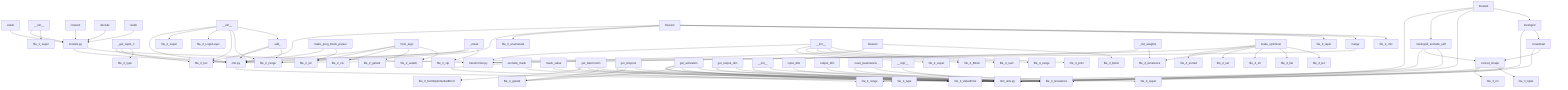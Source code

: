 graph TD
    file_1["models.py"]
    file_1_swish["swish"]
    file_1_swish --> file_1
    file_1___init__["__init__"]
    file_1___init__ --> file_1
    file_1___init__ --> file_1_super
    file_1_forward["forward"]
    file_1_forward --> file_1
    file_1_decode["decode"]
    file_1_decode --> file_1
    file_1_randn["randn"]
    file_1_randn --> file_1
    file_1 --> file_2
    file_2["nlm.py"]
    file_2__get_tuple_n["_get_tuple_n"]
    file_2__get_tuple_n --> file_2
    file_2__get_tuple_n --> file_2_len
    file_2__get_tuple_n --> file_2_type
    file_2___init__["__init__"]
    file_2___init__ --> file_2
    file_2___init__ --> file_2_super
    file_2___init__ --> file_2_LogicLayer
    file_2___init__ --> file_2_len
    file_2___init__ --> file_2_range
    file_2___init__ --> file_2_add_
    file_2_forward["forward"]
    file_2_forward --> file_2
    file_2_forward --> file_2_range
    file_2_forward --> file_2_enumerate
    file_2_forward --> file_2_layer
    file_2_forward --> file_2_merge
    file_2_forward --> file_2_min
    file_2_make_prog_block_parser["make_prog_block_parser"]
    file_2_make_prog_block_parser --> file_2
    file_2_make_prog_block_parser --> file_2_str
    file_2_from_args["from_args"]
    file_2_from_args --> file_2
    file_2_from_args --> file_2_str
    file_2_from_args --> file_2_cls
    file_2_from_args --> file_2_getattr
    file_2_from_args --> file_2_setattr
    file_2__mask["_mask"]
    file_2__mask --> file_2
    file_2__mask --> file_2_len
    file_2__mask --> file_2_zip
    file_2_add_["add_"]
    file_2_add_ --> file_2
    file_2_add_ --> file_2_len
    file_2_add_ --> file_2_range
    file_2_merge["merge"]
    file_2_merge --> file_2
    file_2 --> file_3
    file_3["nlm_utils.py"]
    file_3_broadcast["broadcast"]
    file_3_broadcast --> file_3
    file_3_broadcast --> file_3_concat_shape
    file_3_concat_shape["concat_shape"]
    file_3_concat_shape --> file_3
    file_3_concat_shape --> file_3_int
    file_3_concat_shape --> file_3_tuple
    file_3_concat_shape --> file_3_isinstance
    file_3_meshgrid["meshgrid"]
    file_3_meshgrid --> file_3
    file_3_meshgrid --> file_3_broadcast
    file_3_meshgrid_exclude_self["meshgrid_exclude_self"]
    file_3_meshgrid_exclude_self --> file_3
    file_3_meshgrid_exclude_self --> file_3_concat_shape
    file_3_meshgrid_exclude_self --> file_3_range
    file_3_exclude_mask["exclude_mask"]
    file_3_exclude_mask --> file_3
    file_3_exclude_mask --> file_3_range
    file_3_mask_value["mask_value"]
    file_3_mask_value --> file_3
    file_3_get_batcnnorm["get_batcnnorm"]
    file_3_get_batcnnorm --> file_3
    file_3_get_batcnnorm --> file_3_NotImplementedError
    file_3_get_batcnnorm --> file_3_ValueError
    file_3_get_batcnnorm --> file_3_getattr
    file_3_get_batcnnorm --> file_3_isinstance
    file_3_get_dropout["get_dropout"]
    file_3_get_dropout --> file_3
    file_3_get_dropout --> file_3_getattr
    file_3_get_dropout --> file_3_isinstance
    file_3_get_activation["get_activation"]
    file_3_get_activation --> file_3
    file_3_get_activation --> file_3_ValueError
    file_3_get_activation --> file_3_getattr
    file_3_get_activation --> file_3_type
    file_3_get_activation --> file_3_isinstance
    file_3_get_output_dim["get_output_dim"]
    file_3_get_output_dim --> file_3
    file_3_get_output_dim --> file_3_ValueError
    file_3___init__["__init__"]
    file_3___init__ --> file_3
    file_3___init__ --> file_3_super
    file_3_forward["forward"]
    file_3_forward --> file_3
    file_3_forward --> file_3_meshgrid_exclude_self
    file_3_forward --> file_3_ValueError
    file_3_forward --> file_3_meshgrid
    file_3_input_dim["input_dim"]
    file_3_input_dim --> file_3
    file_3_output_dim["output_dim"]
    file_3_output_dim --> file_3
    file_3_reset_parameters["reset_parameters"]
    file_3_reset_parameters --> file_3
    file_3_reset_parameters --> file_3_isinstance
    file_3___repr__["__repr__"]
    file_3___repr__ --> file_3
    file_1 --> file_4
    file_4["transformer.py"]
    file_4___init__["__init__"]
    file_4___init__ --> file_4
    file_4___init__ --> file_4_super
    file_4___init__ --> file_4_Block
    file_4___init__ --> file_4_sum
    file_4___init__ --> file_4_range
    file_4___init__ --> file_4_print
    file_4_forward["forward"]
    file_4_forward --> file_4
    file_4_forward --> file_4_block
    file_4__init_weights["_init_weights"]
    file_4__init_weights --> file_4
    file_4__init_weights --> file_4_isinstance
    file_4_make_optimizer["make_optimizer"]
    file_4_make_optimizer --> file_4
    file_4_make_optimizer --> file_4_sorted
    file_4_make_optimizer --> file_4_isinstance
    file_4_make_optimizer --> file_4_set
    file_4_make_optimizer --> file_4_str
    file_4_make_optimizer --> file_4_list
    file_4_make_optimizer --> file_4_len